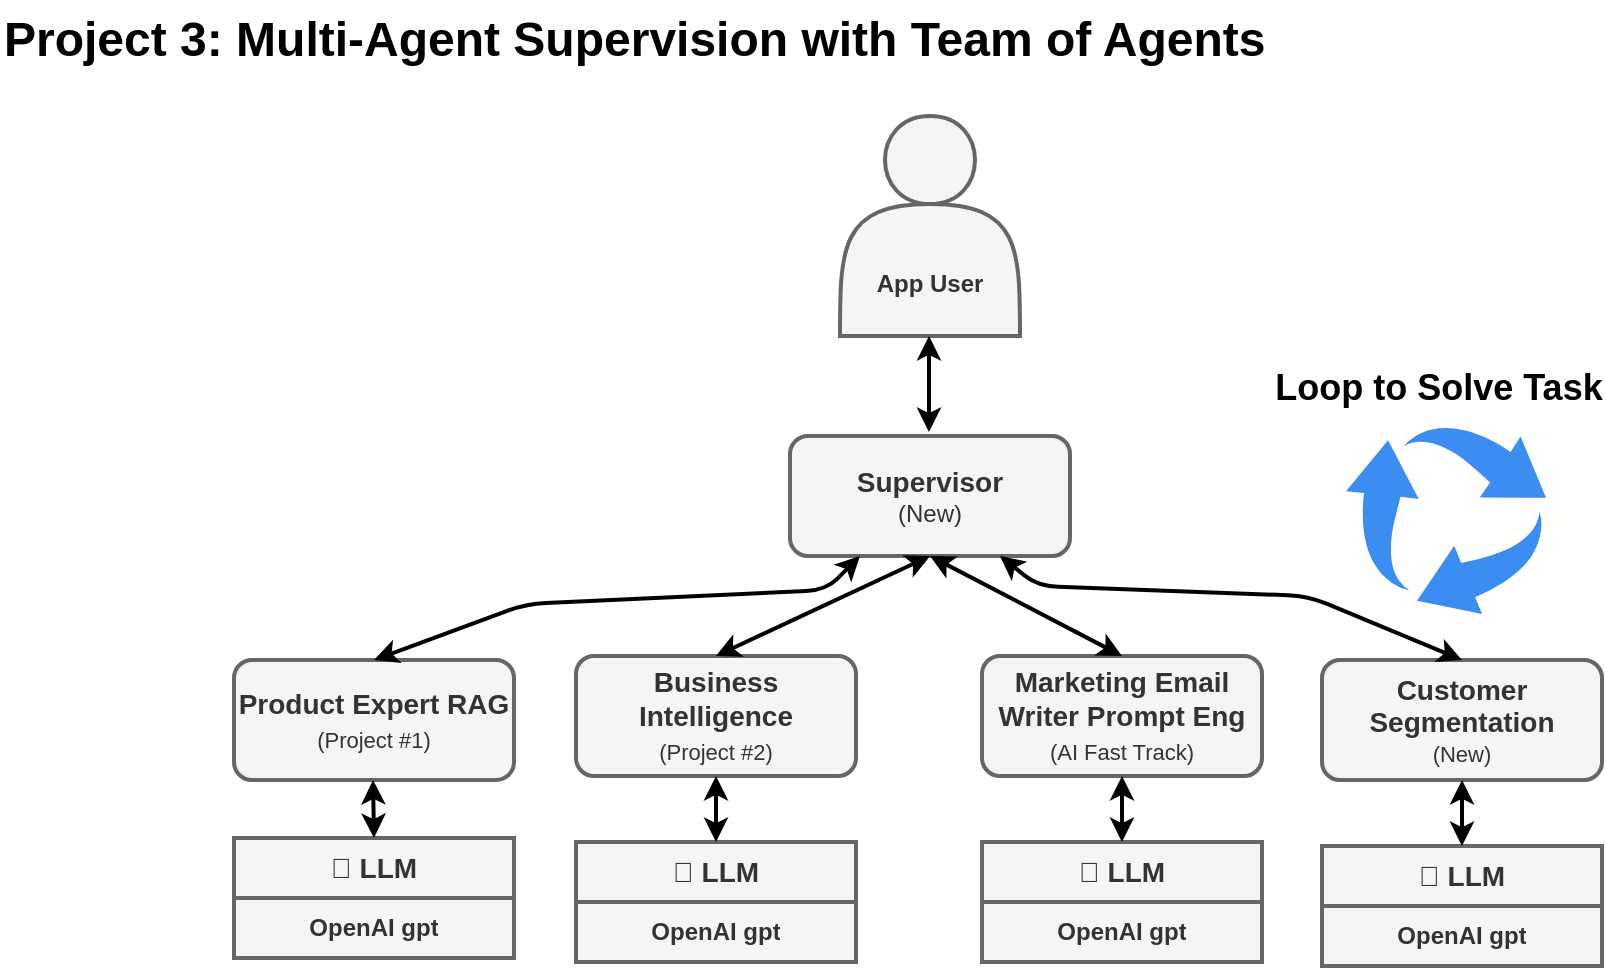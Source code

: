 <mxfile>
    <diagram id="1xbTTFElEqbZD3jhlw0T" name="Project 3: Plan and Execute Team of Agents">
        <mxGraphModel dx="980" dy="549" grid="0" gridSize="10" guides="1" tooltips="1" connect="1" arrows="1" fold="1" page="1" pageScale="1" pageWidth="1100" pageHeight="850" background="#ffffff" math="0" shadow="0">
            <root>
                <mxCell id="0"/>
                <mxCell id="1" parent="0"/>
                <mxCell id="5" value="Project 3: Multi-Agent Supervision with Team of Agents" style="text;html=1;fontSize=24;fontStyle=1;verticalAlign=middle;align=left;strokeWidth=2;fontColor=#000000;" parent="1" vertex="1">
                    <mxGeometry x="40" y="10" width="100" height="40" as="geometry"/>
                </mxCell>
                <mxCell id="35" value="&lt;br&gt;&lt;br&gt;&lt;br&gt;&lt;br&gt;&lt;b&gt;App User&lt;/b&gt;" style="shape=actor;whiteSpace=wrap;html=1;fillColor=#f5f5f5;fontColor=#333333;strokeColor=#666666;strokeWidth=2;" parent="1" vertex="1">
                    <mxGeometry x="460" y="68" width="90" height="110" as="geometry"/>
                </mxCell>
                <mxCell id="44" value="&lt;b style=&quot;font-size: 14px;&quot;&gt;Supervisor&lt;/b&gt;&lt;br&gt;&lt;font style=&quot;font-size: 12px;&quot;&gt;(New)&lt;/font&gt;" style="rounded=1;whiteSpace=wrap;html=1;fillColor=#f5f5f5;fontColor=#333333;strokeColor=#666666;strokeWidth=2;" parent="1" vertex="1">
                    <mxGeometry x="435" y="228" width="140" height="60" as="geometry"/>
                </mxCell>
                <mxCell id="50" value="&lt;b style=&quot;font-size: 14px;&quot;&gt;Product Expert RAG&lt;br&gt;&lt;/b&gt;&lt;span style=&quot;font-size: 11px;&quot;&gt;(Project #1)&lt;/span&gt;&lt;b style=&quot;font-size: 14px;&quot;&gt;&lt;br&gt;&lt;/b&gt;" style="rounded=1;whiteSpace=wrap;html=1;fillColor=#f5f5f5;fontColor=#333333;strokeColor=#666666;strokeWidth=2;" parent="1" vertex="1">
                    <mxGeometry x="157" y="340" width="140" height="60" as="geometry"/>
                </mxCell>
                <mxCell id="75" style="edgeStyle=none;html=1;exitX=0.25;exitY=1;exitDx=0;exitDy=0;strokeColor=#000000;strokeWidth=2;fontColor=#000000;startArrow=classic;startFill=1;entryX=0.5;entryY=0;entryDx=0;entryDy=0;" parent="1" source="44" target="50" edge="1">
                    <mxGeometry relative="1" as="geometry">
                        <mxPoint x="515" y="190" as="sourcePoint"/>
                        <mxPoint x="515" y="238" as="targetPoint"/>
                        <Array as="points">
                            <mxPoint x="453" y="305"/>
                            <mxPoint x="303" y="312"/>
                        </Array>
                    </mxGeometry>
                </mxCell>
                <mxCell id="76" value="&lt;b style=&quot;font-size: 14px;&quot;&gt;Business Intelligence&lt;br&gt;&lt;/b&gt;&lt;span style=&quot;font-size: 11px;&quot;&gt;(Project #2)&lt;/span&gt;&lt;b style=&quot;font-size: 14px;&quot;&gt;&lt;br&gt;&lt;/b&gt;" style="rounded=1;whiteSpace=wrap;html=1;fillColor=#f5f5f5;fontColor=#333333;strokeColor=#666666;strokeWidth=2;" parent="1" vertex="1">
                    <mxGeometry x="328" y="338" width="140" height="60" as="geometry"/>
                </mxCell>
                <mxCell id="77" value="&lt;b style=&quot;font-size: 14px;&quot;&gt;Customer Segmentation&lt;br&gt;&lt;/b&gt;&lt;span style=&quot;font-size: 11px;&quot;&gt;(New)&lt;/span&gt;" style="rounded=1;whiteSpace=wrap;html=1;fillColor=#f5f5f5;fontColor=#333333;strokeColor=#666666;strokeWidth=2;" parent="1" vertex="1">
                    <mxGeometry x="701" y="340" width="140" height="60" as="geometry"/>
                </mxCell>
                <mxCell id="78" style="edgeStyle=none;html=1;exitX=0.5;exitY=1;exitDx=0;exitDy=0;strokeColor=#000000;strokeWidth=2;fontColor=#000000;startArrow=classic;startFill=1;entryX=0.5;entryY=0;entryDx=0;entryDy=0;" parent="1" source="44" target="76" edge="1">
                    <mxGeometry relative="1" as="geometry">
                        <mxPoint x="480" y="298" as="sourcePoint"/>
                        <mxPoint x="313" y="348" as="targetPoint"/>
                    </mxGeometry>
                </mxCell>
                <mxCell id="79" style="edgeStyle=none;html=1;exitX=0.75;exitY=1;exitDx=0;exitDy=0;strokeColor=#000000;strokeWidth=2;fontColor=#000000;startArrow=classic;startFill=1;entryX=0.5;entryY=0;entryDx=0;entryDy=0;" parent="1" source="44" target="77" edge="1">
                    <mxGeometry relative="1" as="geometry">
                        <mxPoint x="490" y="308" as="sourcePoint"/>
                        <mxPoint x="323" y="358" as="targetPoint"/>
                        <Array as="points">
                            <mxPoint x="559" y="303"/>
                            <mxPoint x="694" y="308"/>
                        </Array>
                    </mxGeometry>
                </mxCell>
                <mxCell id="80" value="" style="sketch=0;html=1;aspect=fixed;strokeColor=none;shadow=0;align=center;verticalAlign=top;fillColor=#3B8DF1;shape=mxgraph.gcp2.arrow_cycle" parent="1" vertex="1">
                    <mxGeometry x="713" y="222" width="100" height="95" as="geometry"/>
                </mxCell>
                <mxCell id="81" style="edgeStyle=none;html=1;exitX=0.5;exitY=1;exitDx=0;exitDy=0;strokeColor=#000000;strokeWidth=2;fontColor=#000000;startArrow=classic;startFill=1;" parent="1" edge="1">
                    <mxGeometry relative="1" as="geometry">
                        <mxPoint x="504.5" y="178" as="sourcePoint"/>
                        <mxPoint x="504.5" y="226" as="targetPoint"/>
                    </mxGeometry>
                </mxCell>
                <mxCell id="82" value="&lt;b&gt;&lt;font style=&quot;font-size: 14px;&quot;&gt;🧠 LLM&lt;/font&gt;&lt;/b&gt;" style="swimlane;fontStyle=0;childLayout=stackLayout;horizontal=1;startSize=30;horizontalStack=0;resizeParent=1;resizeParentMax=0;resizeLast=0;collapsible=1;marginBottom=0;whiteSpace=wrap;html=1;labelBackgroundColor=none;strokeWidth=2;fontColor=#333333;fillColor=#f5f5f5;strokeColor=#666666;" parent="1" vertex="1">
                    <mxGeometry x="157" y="429" width="140" height="60" as="geometry"/>
                </mxCell>
                <mxCell id="83" value="&lt;b&gt;OpenAI gpt&lt;/b&gt;" style="text;strokeColor=#666666;fillColor=#f5f5f5;align=center;verticalAlign=middle;spacingLeft=4;spacingRight=4;overflow=hidden;points=[[0,0.5],[1,0.5]];portConstraint=eastwest;rotatable=0;whiteSpace=wrap;html=1;labelBackgroundColor=none;strokeWidth=2;fontColor=#333333;" parent="82" vertex="1">
                    <mxGeometry y="30" width="140" height="30" as="geometry"/>
                </mxCell>
                <mxCell id="84" value="&lt;b&gt;&lt;font style=&quot;font-size: 14px;&quot;&gt;🧠 LLM&lt;/font&gt;&lt;/b&gt;" style="swimlane;fontStyle=0;childLayout=stackLayout;horizontal=1;startSize=30;horizontalStack=0;resizeParent=1;resizeParentMax=0;resizeLast=0;collapsible=1;marginBottom=0;whiteSpace=wrap;html=1;labelBackgroundColor=none;strokeWidth=2;fontColor=#333333;fillColor=#f5f5f5;strokeColor=#666666;" parent="1" vertex="1">
                    <mxGeometry x="328" y="431" width="140" height="60" as="geometry"/>
                </mxCell>
                <mxCell id="85" value="&lt;b&gt;OpenAI gpt&lt;/b&gt;" style="text;strokeColor=#666666;fillColor=#f5f5f5;align=center;verticalAlign=middle;spacingLeft=4;spacingRight=4;overflow=hidden;points=[[0,0.5],[1,0.5]];portConstraint=eastwest;rotatable=0;whiteSpace=wrap;html=1;labelBackgroundColor=none;strokeWidth=2;fontColor=#333333;" parent="84" vertex="1">
                    <mxGeometry y="30" width="140" height="30" as="geometry"/>
                </mxCell>
                <mxCell id="86" value="&lt;b&gt;&lt;font style=&quot;font-size: 14px;&quot;&gt;🧠 LLM&lt;/font&gt;&lt;/b&gt;" style="swimlane;fontStyle=0;childLayout=stackLayout;horizontal=1;startSize=30;horizontalStack=0;resizeParent=1;resizeParentMax=0;resizeLast=0;collapsible=1;marginBottom=0;whiteSpace=wrap;html=1;labelBackgroundColor=none;strokeWidth=2;fontColor=#333333;fillColor=#f5f5f5;strokeColor=#666666;" parent="1" vertex="1">
                    <mxGeometry x="701" y="433" width="140" height="60" as="geometry"/>
                </mxCell>
                <mxCell id="87" value="&lt;b&gt;OpenAI gpt&lt;/b&gt;" style="text;strokeColor=#666666;fillColor=#f5f5f5;align=center;verticalAlign=middle;spacingLeft=4;spacingRight=4;overflow=hidden;points=[[0,0.5],[1,0.5]];portConstraint=eastwest;rotatable=0;whiteSpace=wrap;html=1;labelBackgroundColor=none;strokeWidth=2;fontColor=#333333;" parent="86" vertex="1">
                    <mxGeometry y="30" width="140" height="30" as="geometry"/>
                </mxCell>
                <mxCell id="88" style="edgeStyle=none;html=1;exitX=0.5;exitY=1;exitDx=0;exitDy=0;strokeColor=#000000;strokeWidth=2;fontColor=#000000;startArrow=classic;startFill=1;" parent="1" edge="1">
                    <mxGeometry relative="1" as="geometry">
                        <mxPoint x="226.5" y="400" as="sourcePoint"/>
                        <mxPoint x="227" y="429" as="targetPoint"/>
                    </mxGeometry>
                </mxCell>
                <mxCell id="89" style="edgeStyle=none;html=1;exitX=0.5;exitY=1;exitDx=0;exitDy=0;strokeColor=#000000;strokeWidth=2;fontColor=#000000;startArrow=classic;startFill=1;" parent="1" source="76" target="84" edge="1">
                    <mxGeometry relative="1" as="geometry">
                        <mxPoint x="205.5" y="410" as="sourcePoint"/>
                        <mxPoint x="206" y="437" as="targetPoint"/>
                    </mxGeometry>
                </mxCell>
                <mxCell id="90" style="edgeStyle=none;html=1;exitX=0.5;exitY=1;exitDx=0;exitDy=0;strokeColor=#000000;strokeWidth=2;fontColor=#000000;startArrow=classic;startFill=1;entryX=0.5;entryY=0;entryDx=0;entryDy=0;" parent="1" source="77" target="86" edge="1">
                    <mxGeometry relative="1" as="geometry">
                        <mxPoint x="395.5" y="422" as="sourcePoint"/>
                        <mxPoint x="396" y="449" as="targetPoint"/>
                    </mxGeometry>
                </mxCell>
                <mxCell id="95" value="&lt;font style=&quot;font-size: 18px;&quot;&gt;Loop to Solve Task&lt;/font&gt;" style="text;strokeColor=none;fillColor=none;html=1;fontSize=24;fontStyle=1;verticalAlign=middle;align=center;fontColor=#000000;" parent="1" vertex="1">
                    <mxGeometry x="709" y="182" width="100" height="40" as="geometry"/>
                </mxCell>
                <mxCell id="96" value="&lt;b style=&quot;font-size: 14px;&quot;&gt;Marketing Email Writer Prompt Eng&lt;br&gt;&lt;/b&gt;&lt;span style=&quot;font-size: 11px;&quot;&gt;(AI Fast Track)&lt;/span&gt;&lt;b style=&quot;font-size: 14px;&quot;&gt;&lt;/b&gt;" style="rounded=1;whiteSpace=wrap;html=1;fillColor=#f5f5f5;fontColor=#333333;strokeColor=#666666;strokeWidth=2;" vertex="1" parent="1">
                    <mxGeometry x="531" y="338" width="140" height="60" as="geometry"/>
                </mxCell>
                <mxCell id="97" style="edgeStyle=none;html=1;exitX=0.5;exitY=1;exitDx=0;exitDy=0;strokeColor=#000000;strokeWidth=2;fontColor=#000000;startArrow=classic;startFill=1;entryX=0.5;entryY=0;entryDx=0;entryDy=0;" edge="1" parent="1" target="96" source="44">
                    <mxGeometry relative="1" as="geometry">
                        <mxPoint x="689" y="288" as="sourcePoint"/>
                        <mxPoint x="497" y="348" as="targetPoint"/>
                    </mxGeometry>
                </mxCell>
                <mxCell id="98" value="&lt;b&gt;&lt;font style=&quot;font-size: 14px;&quot;&gt;🧠 LLM&lt;/font&gt;&lt;/b&gt;" style="swimlane;fontStyle=0;childLayout=stackLayout;horizontal=1;startSize=30;horizontalStack=0;resizeParent=1;resizeParentMax=0;resizeLast=0;collapsible=1;marginBottom=0;whiteSpace=wrap;html=1;labelBackgroundColor=none;strokeWidth=2;fontColor=#333333;fillColor=#f5f5f5;strokeColor=#666666;" vertex="1" parent="1">
                    <mxGeometry x="531" y="431" width="140" height="60" as="geometry"/>
                </mxCell>
                <mxCell id="99" value="&lt;b&gt;OpenAI gpt&lt;/b&gt;" style="text;strokeColor=#666666;fillColor=#f5f5f5;align=center;verticalAlign=middle;spacingLeft=4;spacingRight=4;overflow=hidden;points=[[0,0.5],[1,0.5]];portConstraint=eastwest;rotatable=0;whiteSpace=wrap;html=1;labelBackgroundColor=none;strokeWidth=2;fontColor=#333333;" vertex="1" parent="98">
                    <mxGeometry y="30" width="140" height="30" as="geometry"/>
                </mxCell>
                <mxCell id="100" style="edgeStyle=none;html=1;exitX=0.5;exitY=1;exitDx=0;exitDy=0;strokeColor=#000000;strokeWidth=2;fontColor=#000000;startArrow=classic;startFill=1;" edge="1" parent="1" source="96" target="98">
                    <mxGeometry relative="1" as="geometry">
                        <mxPoint x="408.5" y="410" as="sourcePoint"/>
                        <mxPoint x="409" y="437" as="targetPoint"/>
                    </mxGeometry>
                </mxCell>
            </root>
        </mxGraphModel>
    </diagram>
</mxfile>